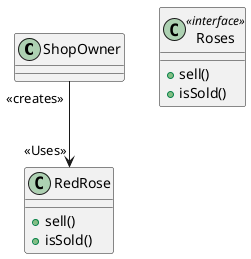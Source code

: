@startuml
class ShopOwner
class RedRose{
+sell()
+isSold()

}
class Roses<<interface>>{
+sell()
+isSold()
}
ShopOwner "<<creates>>"-->"<<Uses>>" RedRose
@enduml